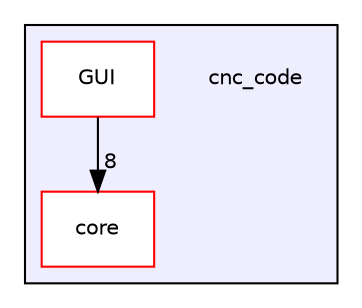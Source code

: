 digraph "cnc_code" {
  compound=true
  node [ fontsize="10", fontname="Helvetica"];
  edge [ labelfontsize="10", labelfontname="Helvetica"];
  subgraph clusterdir_a39cbe5a354beb1dfef4e178a9b84e52 {
    graph [ bgcolor="#eeeeff", pencolor="black", label="" URL="dir_a39cbe5a354beb1dfef4e178a9b84e52.html"];
    dir_a39cbe5a354beb1dfef4e178a9b84e52 [shape=plaintext label="cnc_code"];
    dir_d5590a7ef232b7ef673ced649b950d62 [shape=box label="core" color="red" fillcolor="white" style="filled" URL="dir_d5590a7ef232b7ef673ced649b950d62.html"];
    dir_25ff8c1ad5d1c1b81f74f41ffd9e6e6e [shape=box label="GUI" color="red" fillcolor="white" style="filled" URL="dir_25ff8c1ad5d1c1b81f74f41ffd9e6e6e.html"];
  }
  dir_25ff8c1ad5d1c1b81f74f41ffd9e6e6e->dir_d5590a7ef232b7ef673ced649b950d62 [headlabel="8", labeldistance=1.5 headhref="dir_000003_000001.html"];
}
